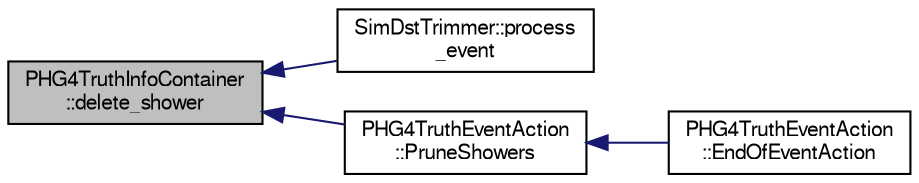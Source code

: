 digraph "PHG4TruthInfoContainer::delete_shower"
{
  bgcolor="transparent";
  edge [fontname="FreeSans",fontsize="10",labelfontname="FreeSans",labelfontsize="10"];
  node [fontname="FreeSans",fontsize="10",shape=record];
  rankdir="LR";
  Node1 [label="PHG4TruthInfoContainer\l::delete_shower",height=0.2,width=0.4,color="black", fillcolor="grey75", style="filled" fontcolor="black"];
  Node1 -> Node2 [dir="back",color="midnightblue",fontsize="10",style="solid",fontname="FreeSans"];
  Node2 [label="SimDstTrimmer::process\l_event",height=0.2,width=0.4,color="black",URL="$de/d85/classSimDstTrimmer.html#a9f837dff38c3365d00aa68fd8dbc7c55"];
  Node1 -> Node3 [dir="back",color="midnightblue",fontsize="10",style="solid",fontname="FreeSans"];
  Node3 [label="PHG4TruthEventAction\l::PruneShowers",height=0.2,width=0.4,color="black",URL="$dd/d9d/classPHG4TruthEventAction.html#a44d3d244e86dfc0f12e1c418ecf018c0"];
  Node3 -> Node4 [dir="back",color="midnightblue",fontsize="10",style="solid",fontname="FreeSans"];
  Node4 [label="PHG4TruthEventAction\l::EndOfEventAction",height=0.2,width=0.4,color="black",URL="$dd/d9d/classPHG4TruthEventAction.html#aadf84e52ab9bcf0b8fb892c626b53c27"];
}
